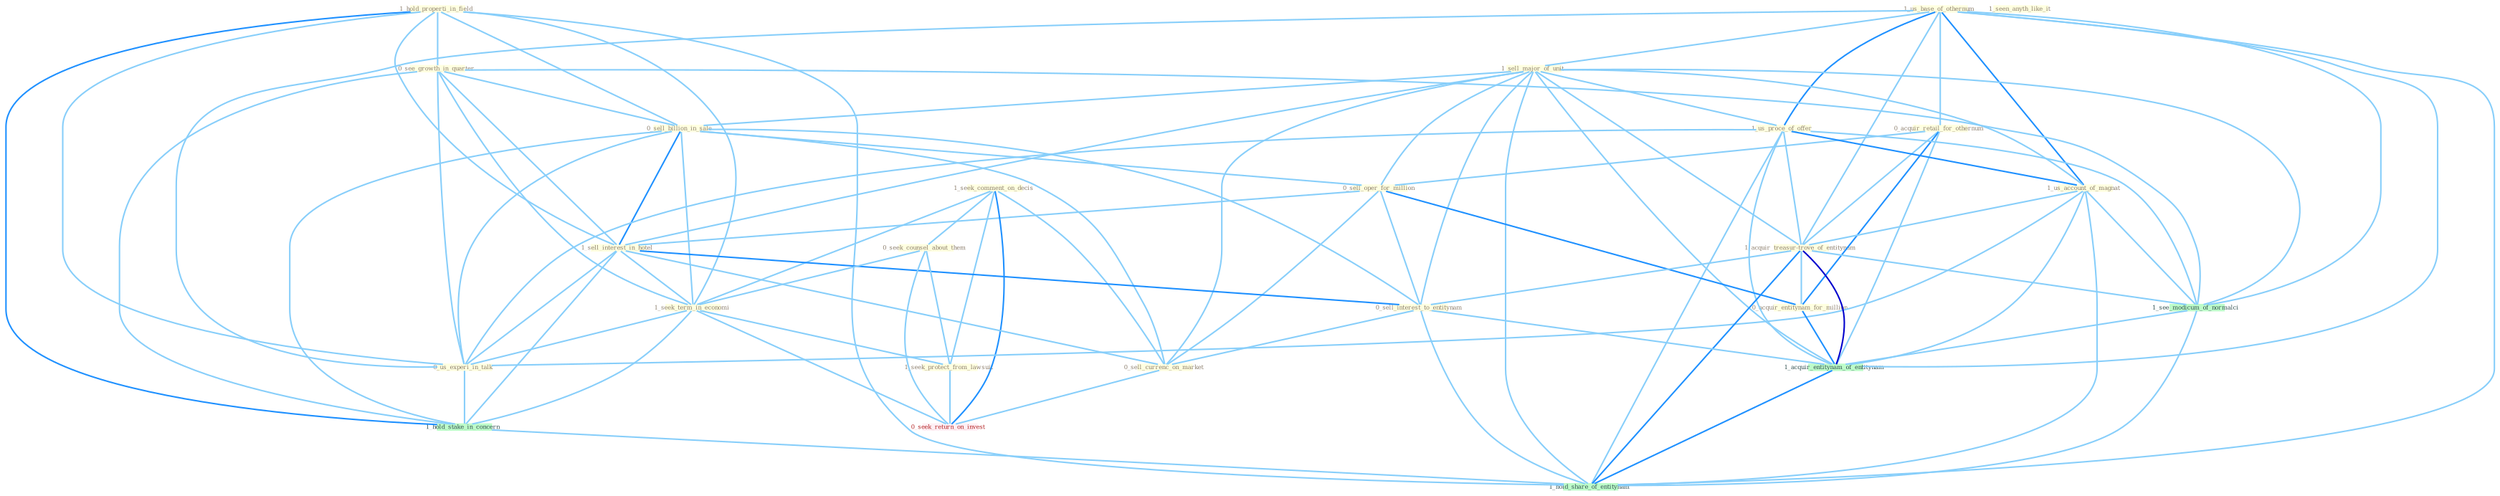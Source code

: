 Graph G{ 
    node
    [shape=polygon,style=filled,width=.5,height=.06,color="#BDFCC9",fixedsize=true,fontsize=4,
    fontcolor="#2f4f4f"];
    {node
    [color="#ffffe0", fontcolor="#8b7d6b"] "1_us_base_of_othernum " "1_sell_major_of_unit " "0_acquir_retail_for_othernum " "1_hold_properti_in_field " "1_seen_anyth_like_it " "0_see_growth_in_quarter " "0_sell_billion_in_sale " "1_us_proce_of_offer " "0_sell_oper_for_million " "1_seek_comment_on_decis " "1_sell_interest_in_hotel " "0_seek_counsel_about_them " "1_us_account_of_magnat " "1_seek_term_in_economi " "1_seek_protect_from_lawsuit " "1_acquir_treasur-trove_of_entitynam " "0_acquir_entitynam_for_million " "0_us_experi_in_talk " "0_sell_interest_to_entitynam " "0_sell_currenc_on_market "}
{node [color="#fff0f5", fontcolor="#b22222"] "0_seek_return_on_invest "}
edge [color="#B0E2FF"];

	"1_us_base_of_othernum " -- "1_sell_major_of_unit " [w="1", color="#87cefa" ];
	"1_us_base_of_othernum " -- "0_acquir_retail_for_othernum " [w="1", color="#87cefa" ];
	"1_us_base_of_othernum " -- "1_us_proce_of_offer " [w="2", color="#1e90ff" , len=0.8];
	"1_us_base_of_othernum " -- "1_us_account_of_magnat " [w="2", color="#1e90ff" , len=0.8];
	"1_us_base_of_othernum " -- "1_acquir_treasur-trove_of_entitynam " [w="1", color="#87cefa" ];
	"1_us_base_of_othernum " -- "0_us_experi_in_talk " [w="1", color="#87cefa" ];
	"1_us_base_of_othernum " -- "1_see_modicum_of_normalci " [w="1", color="#87cefa" ];
	"1_us_base_of_othernum " -- "1_acquir_entitynam_of_entitynam " [w="1", color="#87cefa" ];
	"1_us_base_of_othernum " -- "1_hold_share_of_entitynam " [w="1", color="#87cefa" ];
	"1_sell_major_of_unit " -- "0_sell_billion_in_sale " [w="1", color="#87cefa" ];
	"1_sell_major_of_unit " -- "1_us_proce_of_offer " [w="1", color="#87cefa" ];
	"1_sell_major_of_unit " -- "0_sell_oper_for_million " [w="1", color="#87cefa" ];
	"1_sell_major_of_unit " -- "1_sell_interest_in_hotel " [w="1", color="#87cefa" ];
	"1_sell_major_of_unit " -- "1_us_account_of_magnat " [w="1", color="#87cefa" ];
	"1_sell_major_of_unit " -- "1_acquir_treasur-trove_of_entitynam " [w="1", color="#87cefa" ];
	"1_sell_major_of_unit " -- "0_sell_interest_to_entitynam " [w="1", color="#87cefa" ];
	"1_sell_major_of_unit " -- "0_sell_currenc_on_market " [w="1", color="#87cefa" ];
	"1_sell_major_of_unit " -- "1_see_modicum_of_normalci " [w="1", color="#87cefa" ];
	"1_sell_major_of_unit " -- "1_acquir_entitynam_of_entitynam " [w="1", color="#87cefa" ];
	"1_sell_major_of_unit " -- "1_hold_share_of_entitynam " [w="1", color="#87cefa" ];
	"0_acquir_retail_for_othernum " -- "0_sell_oper_for_million " [w="1", color="#87cefa" ];
	"0_acquir_retail_for_othernum " -- "1_acquir_treasur-trove_of_entitynam " [w="1", color="#87cefa" ];
	"0_acquir_retail_for_othernum " -- "0_acquir_entitynam_for_million " [w="2", color="#1e90ff" , len=0.8];
	"0_acquir_retail_for_othernum " -- "1_acquir_entitynam_of_entitynam " [w="1", color="#87cefa" ];
	"1_hold_properti_in_field " -- "0_see_growth_in_quarter " [w="1", color="#87cefa" ];
	"1_hold_properti_in_field " -- "0_sell_billion_in_sale " [w="1", color="#87cefa" ];
	"1_hold_properti_in_field " -- "1_sell_interest_in_hotel " [w="1", color="#87cefa" ];
	"1_hold_properti_in_field " -- "1_seek_term_in_economi " [w="1", color="#87cefa" ];
	"1_hold_properti_in_field " -- "0_us_experi_in_talk " [w="1", color="#87cefa" ];
	"1_hold_properti_in_field " -- "1_hold_stake_in_concern " [w="2", color="#1e90ff" , len=0.8];
	"1_hold_properti_in_field " -- "1_hold_share_of_entitynam " [w="1", color="#87cefa" ];
	"0_see_growth_in_quarter " -- "0_sell_billion_in_sale " [w="1", color="#87cefa" ];
	"0_see_growth_in_quarter " -- "1_sell_interest_in_hotel " [w="1", color="#87cefa" ];
	"0_see_growth_in_quarter " -- "1_seek_term_in_economi " [w="1", color="#87cefa" ];
	"0_see_growth_in_quarter " -- "0_us_experi_in_talk " [w="1", color="#87cefa" ];
	"0_see_growth_in_quarter " -- "1_hold_stake_in_concern " [w="1", color="#87cefa" ];
	"0_see_growth_in_quarter " -- "1_see_modicum_of_normalci " [w="1", color="#87cefa" ];
	"0_sell_billion_in_sale " -- "0_sell_oper_for_million " [w="1", color="#87cefa" ];
	"0_sell_billion_in_sale " -- "1_sell_interest_in_hotel " [w="2", color="#1e90ff" , len=0.8];
	"0_sell_billion_in_sale " -- "1_seek_term_in_economi " [w="1", color="#87cefa" ];
	"0_sell_billion_in_sale " -- "0_us_experi_in_talk " [w="1", color="#87cefa" ];
	"0_sell_billion_in_sale " -- "0_sell_interest_to_entitynam " [w="1", color="#87cefa" ];
	"0_sell_billion_in_sale " -- "0_sell_currenc_on_market " [w="1", color="#87cefa" ];
	"0_sell_billion_in_sale " -- "1_hold_stake_in_concern " [w="1", color="#87cefa" ];
	"1_us_proce_of_offer " -- "1_us_account_of_magnat " [w="2", color="#1e90ff" , len=0.8];
	"1_us_proce_of_offer " -- "1_acquir_treasur-trove_of_entitynam " [w="1", color="#87cefa" ];
	"1_us_proce_of_offer " -- "0_us_experi_in_talk " [w="1", color="#87cefa" ];
	"1_us_proce_of_offer " -- "1_see_modicum_of_normalci " [w="1", color="#87cefa" ];
	"1_us_proce_of_offer " -- "1_acquir_entitynam_of_entitynam " [w="1", color="#87cefa" ];
	"1_us_proce_of_offer " -- "1_hold_share_of_entitynam " [w="1", color="#87cefa" ];
	"0_sell_oper_for_million " -- "1_sell_interest_in_hotel " [w="1", color="#87cefa" ];
	"0_sell_oper_for_million " -- "0_acquir_entitynam_for_million " [w="2", color="#1e90ff" , len=0.8];
	"0_sell_oper_for_million " -- "0_sell_interest_to_entitynam " [w="1", color="#87cefa" ];
	"0_sell_oper_for_million " -- "0_sell_currenc_on_market " [w="1", color="#87cefa" ];
	"1_seek_comment_on_decis " -- "0_seek_counsel_about_them " [w="1", color="#87cefa" ];
	"1_seek_comment_on_decis " -- "1_seek_term_in_economi " [w="1", color="#87cefa" ];
	"1_seek_comment_on_decis " -- "1_seek_protect_from_lawsuit " [w="1", color="#87cefa" ];
	"1_seek_comment_on_decis " -- "0_sell_currenc_on_market " [w="1", color="#87cefa" ];
	"1_seek_comment_on_decis " -- "0_seek_return_on_invest " [w="2", color="#1e90ff" , len=0.8];
	"1_sell_interest_in_hotel " -- "1_seek_term_in_economi " [w="1", color="#87cefa" ];
	"1_sell_interest_in_hotel " -- "0_us_experi_in_talk " [w="1", color="#87cefa" ];
	"1_sell_interest_in_hotel " -- "0_sell_interest_to_entitynam " [w="2", color="#1e90ff" , len=0.8];
	"1_sell_interest_in_hotel " -- "0_sell_currenc_on_market " [w="1", color="#87cefa" ];
	"1_sell_interest_in_hotel " -- "1_hold_stake_in_concern " [w="1", color="#87cefa" ];
	"0_seek_counsel_about_them " -- "1_seek_term_in_economi " [w="1", color="#87cefa" ];
	"0_seek_counsel_about_them " -- "1_seek_protect_from_lawsuit " [w="1", color="#87cefa" ];
	"0_seek_counsel_about_them " -- "0_seek_return_on_invest " [w="1", color="#87cefa" ];
	"1_us_account_of_magnat " -- "1_acquir_treasur-trove_of_entitynam " [w="1", color="#87cefa" ];
	"1_us_account_of_magnat " -- "0_us_experi_in_talk " [w="1", color="#87cefa" ];
	"1_us_account_of_magnat " -- "1_see_modicum_of_normalci " [w="1", color="#87cefa" ];
	"1_us_account_of_magnat " -- "1_acquir_entitynam_of_entitynam " [w="1", color="#87cefa" ];
	"1_us_account_of_magnat " -- "1_hold_share_of_entitynam " [w="1", color="#87cefa" ];
	"1_seek_term_in_economi " -- "1_seek_protect_from_lawsuit " [w="1", color="#87cefa" ];
	"1_seek_term_in_economi " -- "0_us_experi_in_talk " [w="1", color="#87cefa" ];
	"1_seek_term_in_economi " -- "1_hold_stake_in_concern " [w="1", color="#87cefa" ];
	"1_seek_term_in_economi " -- "0_seek_return_on_invest " [w="1", color="#87cefa" ];
	"1_seek_protect_from_lawsuit " -- "0_seek_return_on_invest " [w="1", color="#87cefa" ];
	"1_acquir_treasur-trove_of_entitynam " -- "0_acquir_entitynam_for_million " [w="1", color="#87cefa" ];
	"1_acquir_treasur-trove_of_entitynam " -- "0_sell_interest_to_entitynam " [w="1", color="#87cefa" ];
	"1_acquir_treasur-trove_of_entitynam " -- "1_see_modicum_of_normalci " [w="1", color="#87cefa" ];
	"1_acquir_treasur-trove_of_entitynam " -- "1_acquir_entitynam_of_entitynam " [w="3", color="#0000cd" , len=0.6];
	"1_acquir_treasur-trove_of_entitynam " -- "1_hold_share_of_entitynam " [w="2", color="#1e90ff" , len=0.8];
	"0_acquir_entitynam_for_million " -- "1_acquir_entitynam_of_entitynam " [w="2", color="#1e90ff" , len=0.8];
	"0_us_experi_in_talk " -- "1_hold_stake_in_concern " [w="1", color="#87cefa" ];
	"0_sell_interest_to_entitynam " -- "0_sell_currenc_on_market " [w="1", color="#87cefa" ];
	"0_sell_interest_to_entitynam " -- "1_acquir_entitynam_of_entitynam " [w="1", color="#87cefa" ];
	"0_sell_interest_to_entitynam " -- "1_hold_share_of_entitynam " [w="1", color="#87cefa" ];
	"0_sell_currenc_on_market " -- "0_seek_return_on_invest " [w="1", color="#87cefa" ];
	"1_hold_stake_in_concern " -- "1_hold_share_of_entitynam " [w="1", color="#87cefa" ];
	"1_see_modicum_of_normalci " -- "1_acquir_entitynam_of_entitynam " [w="1", color="#87cefa" ];
	"1_see_modicum_of_normalci " -- "1_hold_share_of_entitynam " [w="1", color="#87cefa" ];
	"1_acquir_entitynam_of_entitynam " -- "1_hold_share_of_entitynam " [w="2", color="#1e90ff" , len=0.8];
}